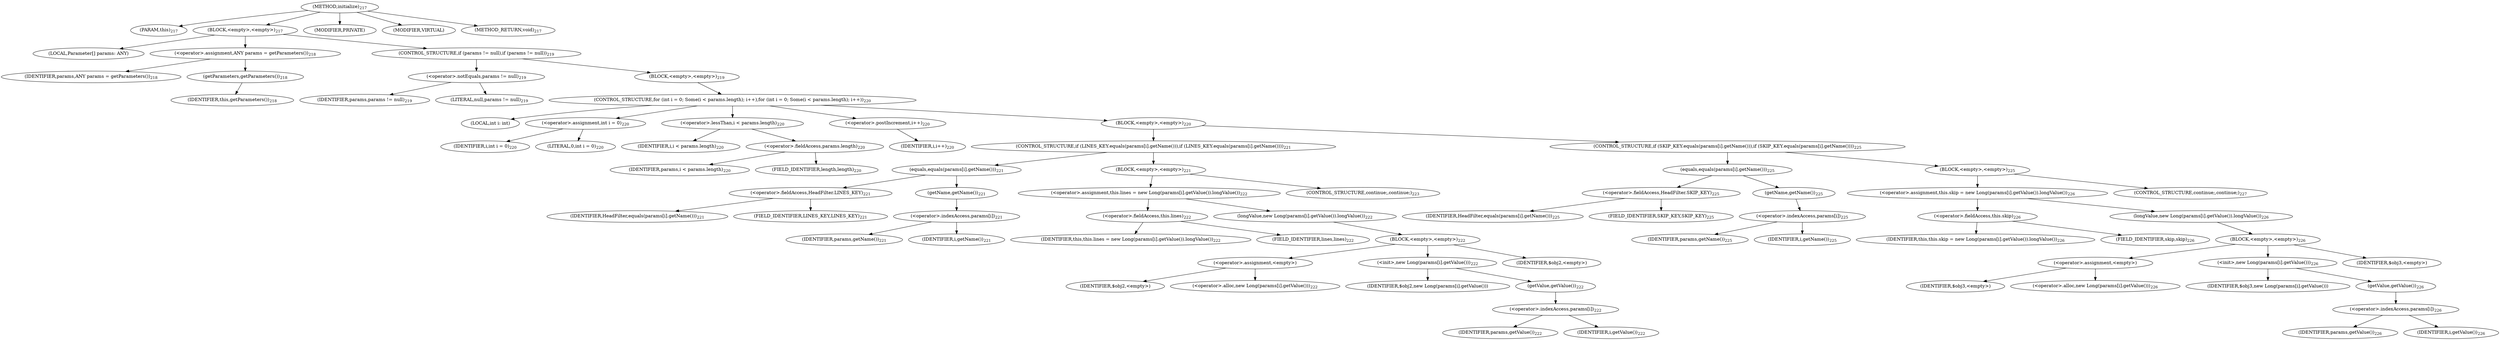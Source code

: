 digraph "initialize" {  
"299" [label = <(METHOD,initialize)<SUB>217</SUB>> ]
"22" [label = <(PARAM,this)<SUB>217</SUB>> ]
"300" [label = <(BLOCK,&lt;empty&gt;,&lt;empty&gt;)<SUB>217</SUB>> ]
"301" [label = <(LOCAL,Parameter[] params: ANY)> ]
"302" [label = <(&lt;operator&gt;.assignment,ANY params = getParameters())<SUB>218</SUB>> ]
"303" [label = <(IDENTIFIER,params,ANY params = getParameters())<SUB>218</SUB>> ]
"304" [label = <(getParameters,getParameters())<SUB>218</SUB>> ]
"21" [label = <(IDENTIFIER,this,getParameters())<SUB>218</SUB>> ]
"305" [label = <(CONTROL_STRUCTURE,if (params != null),if (params != null))<SUB>219</SUB>> ]
"306" [label = <(&lt;operator&gt;.notEquals,params != null)<SUB>219</SUB>> ]
"307" [label = <(IDENTIFIER,params,params != null)<SUB>219</SUB>> ]
"308" [label = <(LITERAL,null,params != null)<SUB>219</SUB>> ]
"309" [label = <(BLOCK,&lt;empty&gt;,&lt;empty&gt;)<SUB>219</SUB>> ]
"310" [label = <(CONTROL_STRUCTURE,for (int i = 0; Some(i &lt; params.length); i++),for (int i = 0; Some(i &lt; params.length); i++))<SUB>220</SUB>> ]
"311" [label = <(LOCAL,int i: int)> ]
"312" [label = <(&lt;operator&gt;.assignment,int i = 0)<SUB>220</SUB>> ]
"313" [label = <(IDENTIFIER,i,int i = 0)<SUB>220</SUB>> ]
"314" [label = <(LITERAL,0,int i = 0)<SUB>220</SUB>> ]
"315" [label = <(&lt;operator&gt;.lessThan,i &lt; params.length)<SUB>220</SUB>> ]
"316" [label = <(IDENTIFIER,i,i &lt; params.length)<SUB>220</SUB>> ]
"317" [label = <(&lt;operator&gt;.fieldAccess,params.length)<SUB>220</SUB>> ]
"318" [label = <(IDENTIFIER,params,i &lt; params.length)<SUB>220</SUB>> ]
"319" [label = <(FIELD_IDENTIFIER,length,length)<SUB>220</SUB>> ]
"320" [label = <(&lt;operator&gt;.postIncrement,i++)<SUB>220</SUB>> ]
"321" [label = <(IDENTIFIER,i,i++)<SUB>220</SUB>> ]
"322" [label = <(BLOCK,&lt;empty&gt;,&lt;empty&gt;)<SUB>220</SUB>> ]
"323" [label = <(CONTROL_STRUCTURE,if (LINES_KEY.equals(params[i].getName())),if (LINES_KEY.equals(params[i].getName())))<SUB>221</SUB>> ]
"324" [label = <(equals,equals(params[i].getName()))<SUB>221</SUB>> ]
"325" [label = <(&lt;operator&gt;.fieldAccess,HeadFilter.LINES_KEY)<SUB>221</SUB>> ]
"326" [label = <(IDENTIFIER,HeadFilter,equals(params[i].getName()))<SUB>221</SUB>> ]
"327" [label = <(FIELD_IDENTIFIER,LINES_KEY,LINES_KEY)<SUB>221</SUB>> ]
"328" [label = <(getName,getName())<SUB>221</SUB>> ]
"329" [label = <(&lt;operator&gt;.indexAccess,params[i])<SUB>221</SUB>> ]
"330" [label = <(IDENTIFIER,params,getName())<SUB>221</SUB>> ]
"331" [label = <(IDENTIFIER,i,getName())<SUB>221</SUB>> ]
"332" [label = <(BLOCK,&lt;empty&gt;,&lt;empty&gt;)<SUB>221</SUB>> ]
"333" [label = <(&lt;operator&gt;.assignment,this.lines = new Long(params[i].getValue()).longValue())<SUB>222</SUB>> ]
"334" [label = <(&lt;operator&gt;.fieldAccess,this.lines)<SUB>222</SUB>> ]
"335" [label = <(IDENTIFIER,this,this.lines = new Long(params[i].getValue()).longValue())<SUB>222</SUB>> ]
"336" [label = <(FIELD_IDENTIFIER,lines,lines)<SUB>222</SUB>> ]
"337" [label = <(longValue,new Long(params[i].getValue()).longValue())<SUB>222</SUB>> ]
"338" [label = <(BLOCK,&lt;empty&gt;,&lt;empty&gt;)<SUB>222</SUB>> ]
"339" [label = <(&lt;operator&gt;.assignment,&lt;empty&gt;)> ]
"340" [label = <(IDENTIFIER,$obj2,&lt;empty&gt;)> ]
"341" [label = <(&lt;operator&gt;.alloc,new Long(params[i].getValue()))<SUB>222</SUB>> ]
"342" [label = <(&lt;init&gt;,new Long(params[i].getValue()))<SUB>222</SUB>> ]
"343" [label = <(IDENTIFIER,$obj2,new Long(params[i].getValue()))> ]
"344" [label = <(getValue,getValue())<SUB>222</SUB>> ]
"345" [label = <(&lt;operator&gt;.indexAccess,params[i])<SUB>222</SUB>> ]
"346" [label = <(IDENTIFIER,params,getValue())<SUB>222</SUB>> ]
"347" [label = <(IDENTIFIER,i,getValue())<SUB>222</SUB>> ]
"348" [label = <(IDENTIFIER,$obj2,&lt;empty&gt;)> ]
"349" [label = <(CONTROL_STRUCTURE,continue;,continue;)<SUB>223</SUB>> ]
"350" [label = <(CONTROL_STRUCTURE,if (SKIP_KEY.equals(params[i].getName())),if (SKIP_KEY.equals(params[i].getName())))<SUB>225</SUB>> ]
"351" [label = <(equals,equals(params[i].getName()))<SUB>225</SUB>> ]
"352" [label = <(&lt;operator&gt;.fieldAccess,HeadFilter.SKIP_KEY)<SUB>225</SUB>> ]
"353" [label = <(IDENTIFIER,HeadFilter,equals(params[i].getName()))<SUB>225</SUB>> ]
"354" [label = <(FIELD_IDENTIFIER,SKIP_KEY,SKIP_KEY)<SUB>225</SUB>> ]
"355" [label = <(getName,getName())<SUB>225</SUB>> ]
"356" [label = <(&lt;operator&gt;.indexAccess,params[i])<SUB>225</SUB>> ]
"357" [label = <(IDENTIFIER,params,getName())<SUB>225</SUB>> ]
"358" [label = <(IDENTIFIER,i,getName())<SUB>225</SUB>> ]
"359" [label = <(BLOCK,&lt;empty&gt;,&lt;empty&gt;)<SUB>225</SUB>> ]
"360" [label = <(&lt;operator&gt;.assignment,this.skip = new Long(params[i].getValue()).longValue())<SUB>226</SUB>> ]
"361" [label = <(&lt;operator&gt;.fieldAccess,this.skip)<SUB>226</SUB>> ]
"362" [label = <(IDENTIFIER,this,this.skip = new Long(params[i].getValue()).longValue())<SUB>226</SUB>> ]
"363" [label = <(FIELD_IDENTIFIER,skip,skip)<SUB>226</SUB>> ]
"364" [label = <(longValue,new Long(params[i].getValue()).longValue())<SUB>226</SUB>> ]
"365" [label = <(BLOCK,&lt;empty&gt;,&lt;empty&gt;)<SUB>226</SUB>> ]
"366" [label = <(&lt;operator&gt;.assignment,&lt;empty&gt;)> ]
"367" [label = <(IDENTIFIER,$obj3,&lt;empty&gt;)> ]
"368" [label = <(&lt;operator&gt;.alloc,new Long(params[i].getValue()))<SUB>226</SUB>> ]
"369" [label = <(&lt;init&gt;,new Long(params[i].getValue()))<SUB>226</SUB>> ]
"370" [label = <(IDENTIFIER,$obj3,new Long(params[i].getValue()))> ]
"371" [label = <(getValue,getValue())<SUB>226</SUB>> ]
"372" [label = <(&lt;operator&gt;.indexAccess,params[i])<SUB>226</SUB>> ]
"373" [label = <(IDENTIFIER,params,getValue())<SUB>226</SUB>> ]
"374" [label = <(IDENTIFIER,i,getValue())<SUB>226</SUB>> ]
"375" [label = <(IDENTIFIER,$obj3,&lt;empty&gt;)> ]
"376" [label = <(CONTROL_STRUCTURE,continue;,continue;)<SUB>227</SUB>> ]
"377" [label = <(MODIFIER,PRIVATE)> ]
"378" [label = <(MODIFIER,VIRTUAL)> ]
"379" [label = <(METHOD_RETURN,void)<SUB>217</SUB>> ]
  "299" -> "22" 
  "299" -> "300" 
  "299" -> "377" 
  "299" -> "378" 
  "299" -> "379" 
  "300" -> "301" 
  "300" -> "302" 
  "300" -> "305" 
  "302" -> "303" 
  "302" -> "304" 
  "304" -> "21" 
  "305" -> "306" 
  "305" -> "309" 
  "306" -> "307" 
  "306" -> "308" 
  "309" -> "310" 
  "310" -> "311" 
  "310" -> "312" 
  "310" -> "315" 
  "310" -> "320" 
  "310" -> "322" 
  "312" -> "313" 
  "312" -> "314" 
  "315" -> "316" 
  "315" -> "317" 
  "317" -> "318" 
  "317" -> "319" 
  "320" -> "321" 
  "322" -> "323" 
  "322" -> "350" 
  "323" -> "324" 
  "323" -> "332" 
  "324" -> "325" 
  "324" -> "328" 
  "325" -> "326" 
  "325" -> "327" 
  "328" -> "329" 
  "329" -> "330" 
  "329" -> "331" 
  "332" -> "333" 
  "332" -> "349" 
  "333" -> "334" 
  "333" -> "337" 
  "334" -> "335" 
  "334" -> "336" 
  "337" -> "338" 
  "338" -> "339" 
  "338" -> "342" 
  "338" -> "348" 
  "339" -> "340" 
  "339" -> "341" 
  "342" -> "343" 
  "342" -> "344" 
  "344" -> "345" 
  "345" -> "346" 
  "345" -> "347" 
  "350" -> "351" 
  "350" -> "359" 
  "351" -> "352" 
  "351" -> "355" 
  "352" -> "353" 
  "352" -> "354" 
  "355" -> "356" 
  "356" -> "357" 
  "356" -> "358" 
  "359" -> "360" 
  "359" -> "376" 
  "360" -> "361" 
  "360" -> "364" 
  "361" -> "362" 
  "361" -> "363" 
  "364" -> "365" 
  "365" -> "366" 
  "365" -> "369" 
  "365" -> "375" 
  "366" -> "367" 
  "366" -> "368" 
  "369" -> "370" 
  "369" -> "371" 
  "371" -> "372" 
  "372" -> "373" 
  "372" -> "374" 
}

